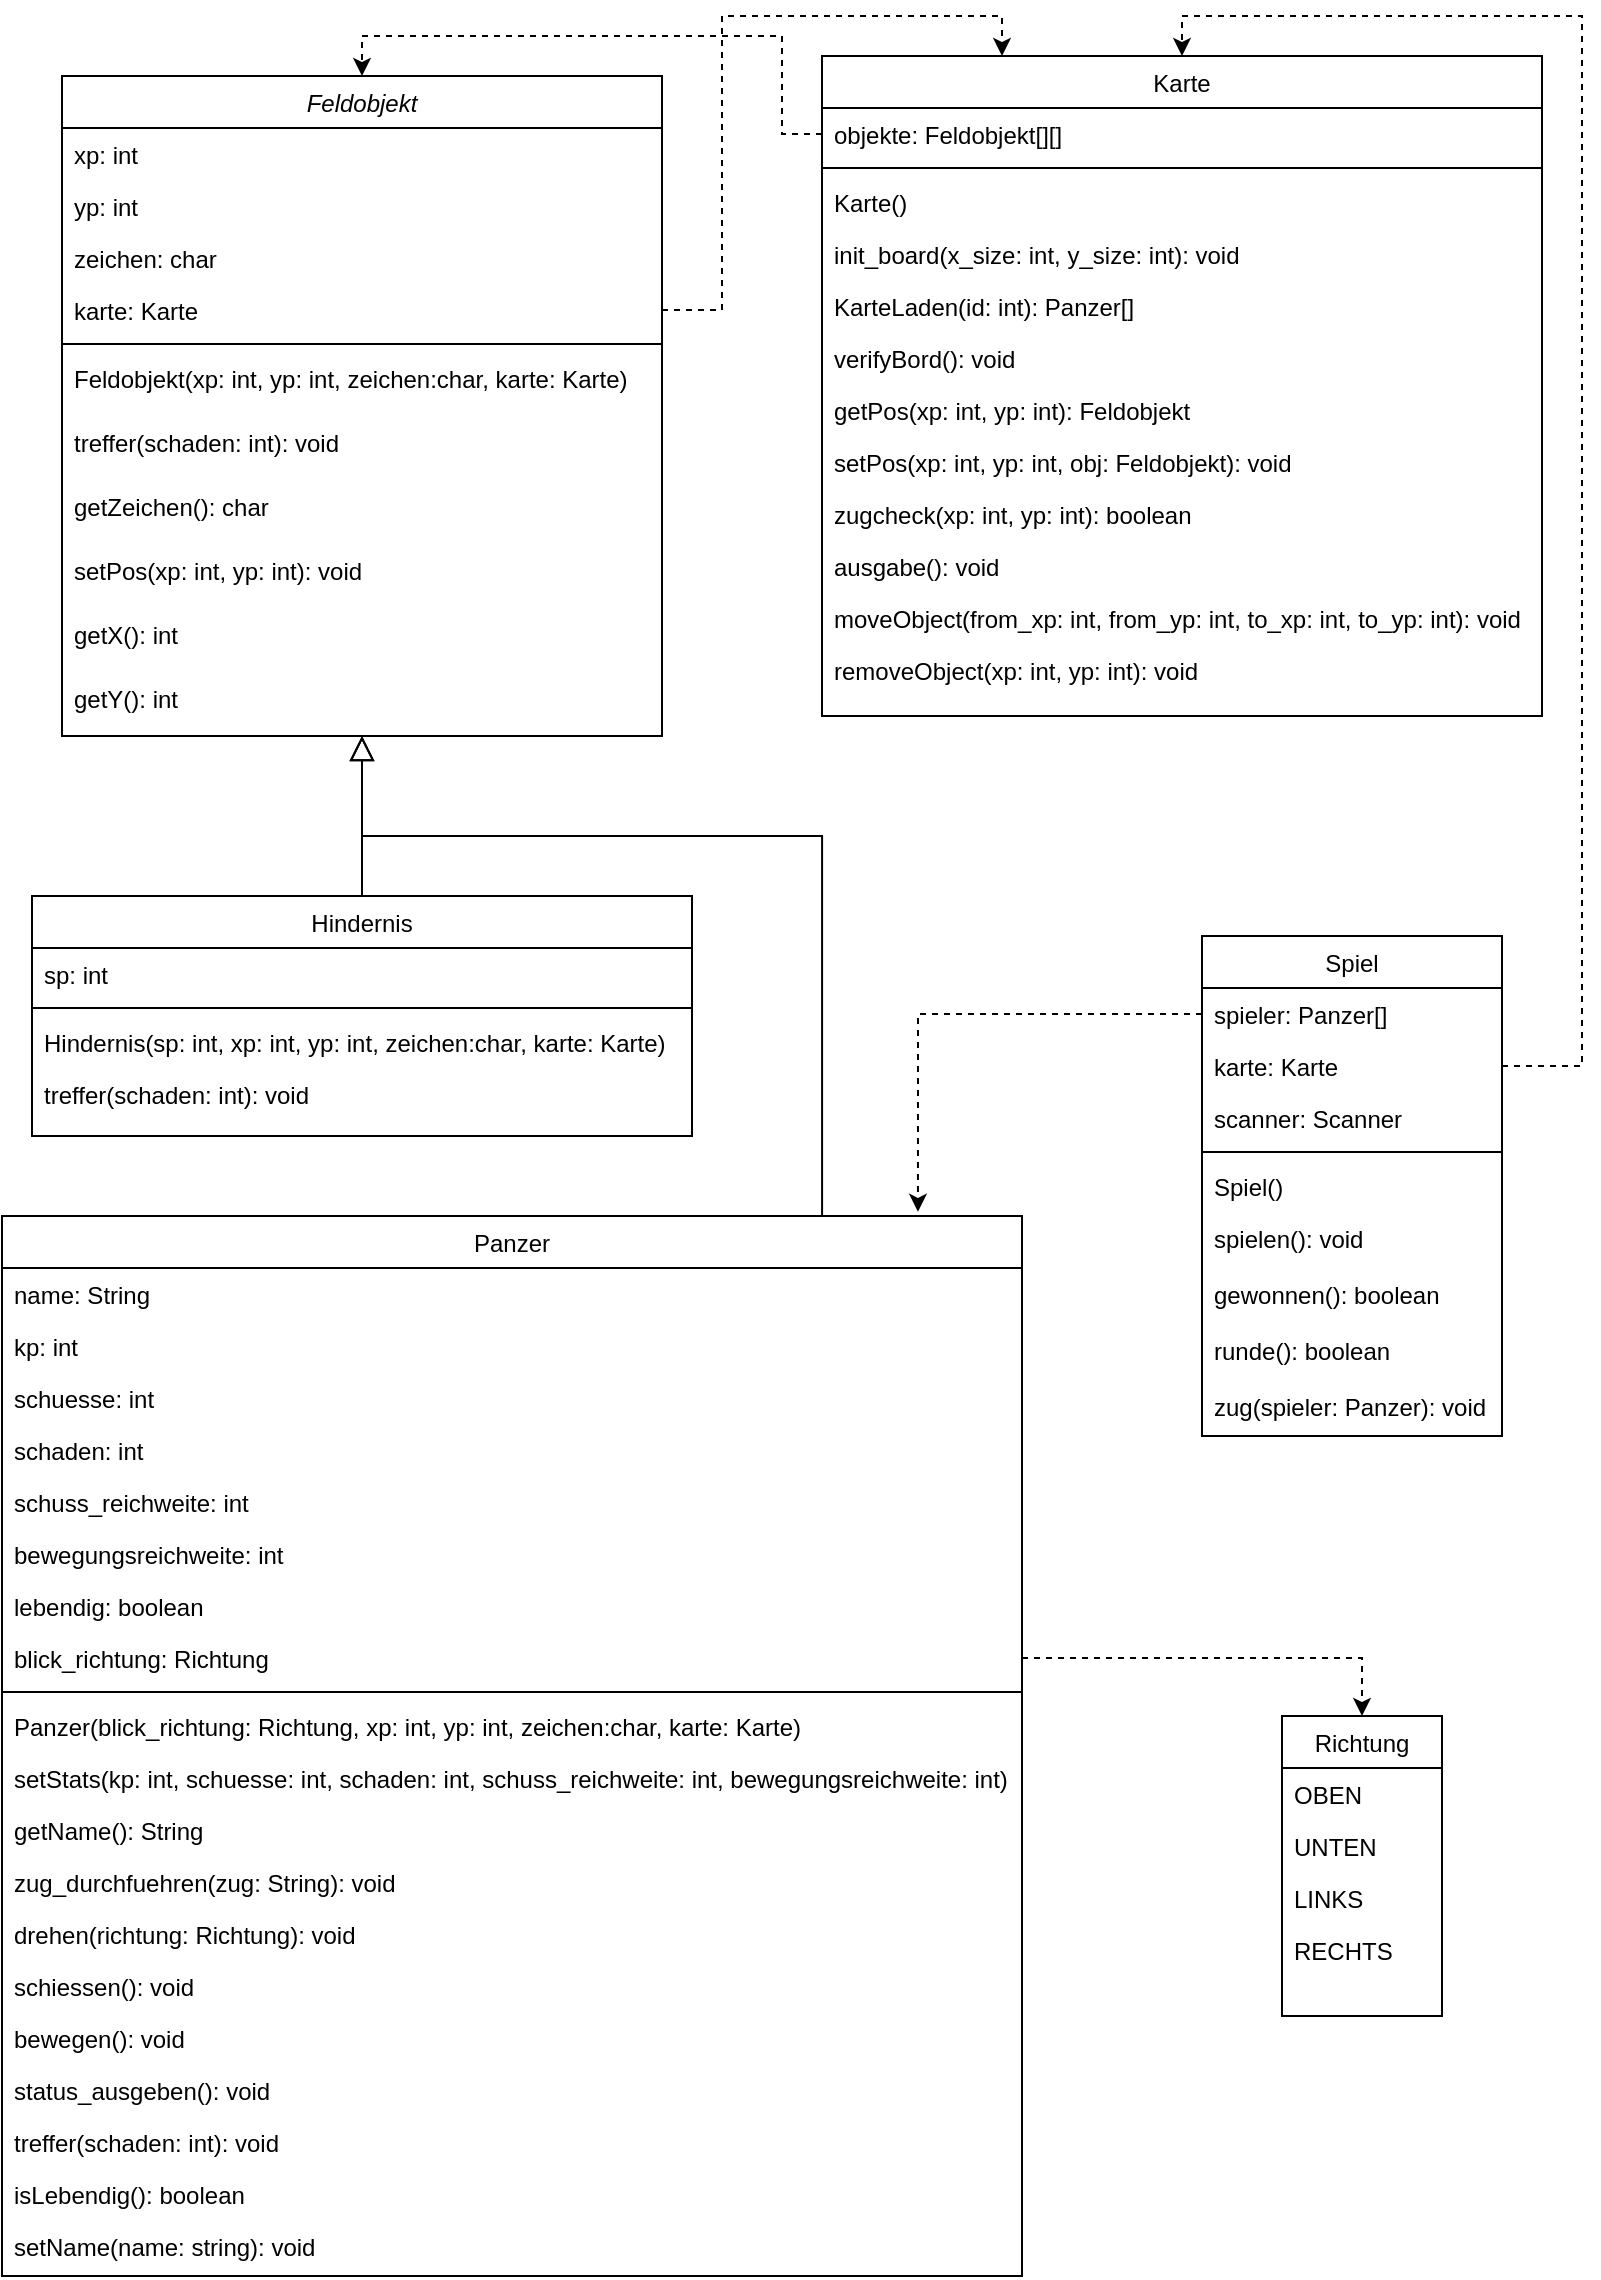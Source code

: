 <mxfile version="21.0.10" type="device"><diagram id="C5RBs43oDa-KdzZeNtuy" name="Page-1"><mxGraphModel dx="948" dy="792" grid="1" gridSize="10" guides="1" tooltips="1" connect="1" arrows="1" fold="1" page="1" pageScale="1" pageWidth="827" pageHeight="1169" math="0" shadow="0"><root><mxCell id="WIyWlLk6GJQsqaUBKTNV-0"/><mxCell id="WIyWlLk6GJQsqaUBKTNV-1" parent="WIyWlLk6GJQsqaUBKTNV-0"/><mxCell id="zkfFHV4jXpPFQw0GAbJ--0" value="Feldobjekt" style="swimlane;fontStyle=2;align=center;verticalAlign=top;childLayout=stackLayout;horizontal=1;startSize=26;horizontalStack=0;resizeParent=1;resizeLast=0;collapsible=1;marginBottom=0;rounded=0;shadow=0;strokeWidth=1;" parent="WIyWlLk6GJQsqaUBKTNV-1" vertex="1"><mxGeometry x="40" y="40" width="300" height="330" as="geometry"><mxRectangle x="230" y="140" width="160" height="26" as="alternateBounds"/></mxGeometry></mxCell><mxCell id="zkfFHV4jXpPFQw0GAbJ--1" value="xp: int" style="text;align=left;verticalAlign=top;spacingLeft=4;spacingRight=4;overflow=hidden;rotatable=0;points=[[0,0.5],[1,0.5]];portConstraint=eastwest;" parent="zkfFHV4jXpPFQw0GAbJ--0" vertex="1"><mxGeometry y="26" width="300" height="26" as="geometry"/></mxCell><mxCell id="zkfFHV4jXpPFQw0GAbJ--2" value="yp: int" style="text;align=left;verticalAlign=top;spacingLeft=4;spacingRight=4;overflow=hidden;rotatable=0;points=[[0,0.5],[1,0.5]];portConstraint=eastwest;rounded=0;shadow=0;html=0;" parent="zkfFHV4jXpPFQw0GAbJ--0" vertex="1"><mxGeometry y="52" width="300" height="26" as="geometry"/></mxCell><mxCell id="zkfFHV4jXpPFQw0GAbJ--3" value="zeichen: char" style="text;align=left;verticalAlign=top;spacingLeft=4;spacingRight=4;overflow=hidden;rotatable=0;points=[[0,0.5],[1,0.5]];portConstraint=eastwest;rounded=0;shadow=0;html=0;" parent="zkfFHV4jXpPFQw0GAbJ--0" vertex="1"><mxGeometry y="78" width="300" height="26" as="geometry"/></mxCell><mxCell id="mE6l0BKB5v3Myr42mzQa-0" value="karte: Karte" style="text;align=left;verticalAlign=top;spacingLeft=4;spacingRight=4;overflow=hidden;rotatable=0;points=[[0,0.5],[1,0.5]];portConstraint=eastwest;rounded=0;shadow=0;html=0;" vertex="1" parent="zkfFHV4jXpPFQw0GAbJ--0"><mxGeometry y="104" width="300" height="26" as="geometry"/></mxCell><mxCell id="zkfFHV4jXpPFQw0GAbJ--4" value="" style="line;html=1;strokeWidth=1;align=left;verticalAlign=middle;spacingTop=-1;spacingLeft=3;spacingRight=3;rotatable=0;labelPosition=right;points=[];portConstraint=eastwest;" parent="zkfFHV4jXpPFQw0GAbJ--0" vertex="1"><mxGeometry y="130" width="300" height="8" as="geometry"/></mxCell><mxCell id="zkfFHV4jXpPFQw0GAbJ--5" value="Feldobjekt(xp: int, yp: int, zeichen:char, karte: Karte)" style="text;align=left;verticalAlign=top;spacingLeft=4;spacingRight=4;overflow=hidden;rotatable=0;points=[[0,0.5],[1,0.5]];portConstraint=eastwest;" parent="zkfFHV4jXpPFQw0GAbJ--0" vertex="1"><mxGeometry y="138" width="300" height="32" as="geometry"/></mxCell><mxCell id="mE6l0BKB5v3Myr42mzQa-4" value="treffer(schaden: int): void" style="text;align=left;verticalAlign=top;spacingLeft=4;spacingRight=4;overflow=hidden;rotatable=0;points=[[0,0.5],[1,0.5]];portConstraint=eastwest;" vertex="1" parent="zkfFHV4jXpPFQw0GAbJ--0"><mxGeometry y="170" width="300" height="32" as="geometry"/></mxCell><mxCell id="mE6l0BKB5v3Myr42mzQa-5" value="getZeichen(): char" style="text;align=left;verticalAlign=top;spacingLeft=4;spacingRight=4;overflow=hidden;rotatable=0;points=[[0,0.5],[1,0.5]];portConstraint=eastwest;" vertex="1" parent="zkfFHV4jXpPFQw0GAbJ--0"><mxGeometry y="202" width="300" height="32" as="geometry"/></mxCell><mxCell id="mE6l0BKB5v3Myr42mzQa-6" value="setPos(xp: int, yp: int): void" style="text;align=left;verticalAlign=top;spacingLeft=4;spacingRight=4;overflow=hidden;rotatable=0;points=[[0,0.5],[1,0.5]];portConstraint=eastwest;" vertex="1" parent="zkfFHV4jXpPFQw0GAbJ--0"><mxGeometry y="234" width="300" height="32" as="geometry"/></mxCell><mxCell id="mE6l0BKB5v3Myr42mzQa-7" value="getX(): int" style="text;align=left;verticalAlign=top;spacingLeft=4;spacingRight=4;overflow=hidden;rotatable=0;points=[[0,0.5],[1,0.5]];portConstraint=eastwest;" vertex="1" parent="zkfFHV4jXpPFQw0GAbJ--0"><mxGeometry y="266" width="300" height="32" as="geometry"/></mxCell><mxCell id="mE6l0BKB5v3Myr42mzQa-8" value="getY(): int" style="text;align=left;verticalAlign=top;spacingLeft=4;spacingRight=4;overflow=hidden;rotatable=0;points=[[0,0.5],[1,0.5]];portConstraint=eastwest;" vertex="1" parent="zkfFHV4jXpPFQw0GAbJ--0"><mxGeometry y="298" width="300" height="32" as="geometry"/></mxCell><mxCell id="zkfFHV4jXpPFQw0GAbJ--6" value="Hindernis" style="swimlane;fontStyle=0;align=center;verticalAlign=top;childLayout=stackLayout;horizontal=1;startSize=26;horizontalStack=0;resizeParent=1;resizeLast=0;collapsible=1;marginBottom=0;rounded=0;shadow=0;strokeWidth=1;" parent="WIyWlLk6GJQsqaUBKTNV-1" vertex="1"><mxGeometry x="25" y="450" width="330" height="120" as="geometry"><mxRectangle x="130" y="380" width="160" height="26" as="alternateBounds"/></mxGeometry></mxCell><mxCell id="zkfFHV4jXpPFQw0GAbJ--7" value="sp: int" style="text;align=left;verticalAlign=top;spacingLeft=4;spacingRight=4;overflow=hidden;rotatable=0;points=[[0,0.5],[1,0.5]];portConstraint=eastwest;" parent="zkfFHV4jXpPFQw0GAbJ--6" vertex="1"><mxGeometry y="26" width="330" height="26" as="geometry"/></mxCell><mxCell id="zkfFHV4jXpPFQw0GAbJ--9" value="" style="line;html=1;strokeWidth=1;align=left;verticalAlign=middle;spacingTop=-1;spacingLeft=3;spacingRight=3;rotatable=0;labelPosition=right;points=[];portConstraint=eastwest;" parent="zkfFHV4jXpPFQw0GAbJ--6" vertex="1"><mxGeometry y="52" width="330" height="8" as="geometry"/></mxCell><mxCell id="zkfFHV4jXpPFQw0GAbJ--11" value="Hindernis(sp: int, xp: int, yp: int, zeichen:char, karte: Karte)" style="text;align=left;verticalAlign=top;spacingLeft=4;spacingRight=4;overflow=hidden;rotatable=0;points=[[0,0.5],[1,0.5]];portConstraint=eastwest;" parent="zkfFHV4jXpPFQw0GAbJ--6" vertex="1"><mxGeometry y="60" width="330" height="26" as="geometry"/></mxCell><mxCell id="zkfFHV4jXpPFQw0GAbJ--10" value="treffer(schaden: int): void" style="text;align=left;verticalAlign=top;spacingLeft=4;spacingRight=4;overflow=hidden;rotatable=0;points=[[0,0.5],[1,0.5]];portConstraint=eastwest;fontStyle=0" parent="zkfFHV4jXpPFQw0GAbJ--6" vertex="1"><mxGeometry y="86" width="330" height="26" as="geometry"/></mxCell><mxCell id="zkfFHV4jXpPFQw0GAbJ--12" value="" style="endArrow=block;endSize=10;endFill=0;shadow=0;strokeWidth=1;rounded=0;edgeStyle=elbowEdgeStyle;elbow=vertical;" parent="WIyWlLk6GJQsqaUBKTNV-1" source="zkfFHV4jXpPFQw0GAbJ--6" target="zkfFHV4jXpPFQw0GAbJ--0" edge="1"><mxGeometry width="160" relative="1" as="geometry"><mxPoint x="200" y="203" as="sourcePoint"/><mxPoint x="200" y="203" as="targetPoint"/></mxGeometry></mxCell><mxCell id="zkfFHV4jXpPFQw0GAbJ--13" value="Panzer" style="swimlane;fontStyle=0;align=center;verticalAlign=top;childLayout=stackLayout;horizontal=1;startSize=26;horizontalStack=0;resizeParent=1;resizeLast=0;collapsible=1;marginBottom=0;rounded=0;shadow=0;strokeWidth=1;" parent="WIyWlLk6GJQsqaUBKTNV-1" vertex="1"><mxGeometry x="10" y="610" width="510" height="530" as="geometry"><mxRectangle x="340" y="380" width="170" height="26" as="alternateBounds"/></mxGeometry></mxCell><mxCell id="zkfFHV4jXpPFQw0GAbJ--14" value="name: String&#xA;" style="text;align=left;verticalAlign=top;spacingLeft=4;spacingRight=4;overflow=hidden;rotatable=0;points=[[0,0.5],[1,0.5]];portConstraint=eastwest;" parent="zkfFHV4jXpPFQw0GAbJ--13" vertex="1"><mxGeometry y="26" width="510" height="26" as="geometry"/></mxCell><mxCell id="mE6l0BKB5v3Myr42mzQa-9" value="kp: int" style="text;align=left;verticalAlign=top;spacingLeft=4;spacingRight=4;overflow=hidden;rotatable=0;points=[[0,0.5],[1,0.5]];portConstraint=eastwest;" vertex="1" parent="zkfFHV4jXpPFQw0GAbJ--13"><mxGeometry y="52" width="510" height="26" as="geometry"/></mxCell><mxCell id="mE6l0BKB5v3Myr42mzQa-10" value="schuesse: int" style="text;align=left;verticalAlign=top;spacingLeft=4;spacingRight=4;overflow=hidden;rotatable=0;points=[[0,0.5],[1,0.5]];portConstraint=eastwest;" vertex="1" parent="zkfFHV4jXpPFQw0GAbJ--13"><mxGeometry y="78" width="510" height="26" as="geometry"/></mxCell><mxCell id="mE6l0BKB5v3Myr42mzQa-11" value="schaden: int" style="text;align=left;verticalAlign=top;spacingLeft=4;spacingRight=4;overflow=hidden;rotatable=0;points=[[0,0.5],[1,0.5]];portConstraint=eastwest;" vertex="1" parent="zkfFHV4jXpPFQw0GAbJ--13"><mxGeometry y="104" width="510" height="26" as="geometry"/></mxCell><mxCell id="mE6l0BKB5v3Myr42mzQa-12" value="schuss_reichweite: int" style="text;align=left;verticalAlign=top;spacingLeft=4;spacingRight=4;overflow=hidden;rotatable=0;points=[[0,0.5],[1,0.5]];portConstraint=eastwest;" vertex="1" parent="zkfFHV4jXpPFQw0GAbJ--13"><mxGeometry y="130" width="510" height="26" as="geometry"/></mxCell><mxCell id="mE6l0BKB5v3Myr42mzQa-13" value="bewegungsreichweite: int" style="text;align=left;verticalAlign=top;spacingLeft=4;spacingRight=4;overflow=hidden;rotatable=0;points=[[0,0.5],[1,0.5]];portConstraint=eastwest;" vertex="1" parent="zkfFHV4jXpPFQw0GAbJ--13"><mxGeometry y="156" width="510" height="26" as="geometry"/></mxCell><mxCell id="mE6l0BKB5v3Myr42mzQa-14" value="lebendig: boolean" style="text;align=left;verticalAlign=top;spacingLeft=4;spacingRight=4;overflow=hidden;rotatable=0;points=[[0,0.5],[1,0.5]];portConstraint=eastwest;" vertex="1" parent="zkfFHV4jXpPFQw0GAbJ--13"><mxGeometry y="182" width="510" height="26" as="geometry"/></mxCell><mxCell id="mE6l0BKB5v3Myr42mzQa-15" value="blick_richtung: Richtung" style="text;align=left;verticalAlign=top;spacingLeft=4;spacingRight=4;overflow=hidden;rotatable=0;points=[[0,0.5],[1,0.5]];portConstraint=eastwest;" vertex="1" parent="zkfFHV4jXpPFQw0GAbJ--13"><mxGeometry y="208" width="510" height="26" as="geometry"/></mxCell><mxCell id="zkfFHV4jXpPFQw0GAbJ--15" value="" style="line;html=1;strokeWidth=1;align=left;verticalAlign=middle;spacingTop=-1;spacingLeft=3;spacingRight=3;rotatable=0;labelPosition=right;points=[];portConstraint=eastwest;" parent="zkfFHV4jXpPFQw0GAbJ--13" vertex="1"><mxGeometry y="234" width="510" height="8" as="geometry"/></mxCell><mxCell id="mE6l0BKB5v3Myr42mzQa-16" value="Panzer(blick_richtung: Richtung, xp: int, yp: int, zeichen:char, karte: Karte)" style="text;align=left;verticalAlign=top;spacingLeft=4;spacingRight=4;overflow=hidden;rotatable=0;points=[[0,0.5],[1,0.5]];portConstraint=eastwest;" vertex="1" parent="zkfFHV4jXpPFQw0GAbJ--13"><mxGeometry y="242" width="510" height="26" as="geometry"/></mxCell><mxCell id="mE6l0BKB5v3Myr42mzQa-17" value="setStats(kp: int, schuesse: int, schaden: int, schuss_reichweite: int, bewegungsreichweite: int)" style="text;align=left;verticalAlign=top;spacingLeft=4;spacingRight=4;overflow=hidden;rotatable=0;points=[[0,0.5],[1,0.5]];portConstraint=eastwest;" vertex="1" parent="zkfFHV4jXpPFQw0GAbJ--13"><mxGeometry y="268" width="510" height="26" as="geometry"/></mxCell><mxCell id="mE6l0BKB5v3Myr42mzQa-19" value="getName(): String" style="text;align=left;verticalAlign=top;spacingLeft=4;spacingRight=4;overflow=hidden;rotatable=0;points=[[0,0.5],[1,0.5]];portConstraint=eastwest;" vertex="1" parent="zkfFHV4jXpPFQw0GAbJ--13"><mxGeometry y="294" width="510" height="26" as="geometry"/></mxCell><mxCell id="mE6l0BKB5v3Myr42mzQa-20" value="zug_durchfuehren(zug: String): void" style="text;align=left;verticalAlign=top;spacingLeft=4;spacingRight=4;overflow=hidden;rotatable=0;points=[[0,0.5],[1,0.5]];portConstraint=eastwest;" vertex="1" parent="zkfFHV4jXpPFQw0GAbJ--13"><mxGeometry y="320" width="510" height="26" as="geometry"/></mxCell><mxCell id="mE6l0BKB5v3Myr42mzQa-23" value="drehen(richtung: Richtung): void" style="text;align=left;verticalAlign=top;spacingLeft=4;spacingRight=4;overflow=hidden;rotatable=0;points=[[0,0.5],[1,0.5]];portConstraint=eastwest;" vertex="1" parent="zkfFHV4jXpPFQw0GAbJ--13"><mxGeometry y="346" width="510" height="26" as="geometry"/></mxCell><mxCell id="mE6l0BKB5v3Myr42mzQa-24" value="schiessen(): void" style="text;align=left;verticalAlign=top;spacingLeft=4;spacingRight=4;overflow=hidden;rotatable=0;points=[[0,0.5],[1,0.5]];portConstraint=eastwest;" vertex="1" parent="zkfFHV4jXpPFQw0GAbJ--13"><mxGeometry y="372" width="510" height="26" as="geometry"/></mxCell><mxCell id="mE6l0BKB5v3Myr42mzQa-25" value="bewegen(): void" style="text;align=left;verticalAlign=top;spacingLeft=4;spacingRight=4;overflow=hidden;rotatable=0;points=[[0,0.5],[1,0.5]];portConstraint=eastwest;" vertex="1" parent="zkfFHV4jXpPFQw0GAbJ--13"><mxGeometry y="398" width="510" height="26" as="geometry"/></mxCell><mxCell id="mE6l0BKB5v3Myr42mzQa-26" value="status_ausgeben(): void" style="text;align=left;verticalAlign=top;spacingLeft=4;spacingRight=4;overflow=hidden;rotatable=0;points=[[0,0.5],[1,0.5]];portConstraint=eastwest;" vertex="1" parent="zkfFHV4jXpPFQw0GAbJ--13"><mxGeometry y="424" width="510" height="26" as="geometry"/></mxCell><mxCell id="mE6l0BKB5v3Myr42mzQa-27" value="treffer(schaden: int): void" style="text;align=left;verticalAlign=top;spacingLeft=4;spacingRight=4;overflow=hidden;rotatable=0;points=[[0,0.5],[1,0.5]];portConstraint=eastwest;" vertex="1" parent="zkfFHV4jXpPFQw0GAbJ--13"><mxGeometry y="450" width="510" height="26" as="geometry"/></mxCell><mxCell id="mE6l0BKB5v3Myr42mzQa-28" value="isLebendig(): boolean" style="text;align=left;verticalAlign=top;spacingLeft=4;spacingRight=4;overflow=hidden;rotatable=0;points=[[0,0.5],[1,0.5]];portConstraint=eastwest;" vertex="1" parent="zkfFHV4jXpPFQw0GAbJ--13"><mxGeometry y="476" width="510" height="26" as="geometry"/></mxCell><mxCell id="mE6l0BKB5v3Myr42mzQa-29" value="setName(name: string): void" style="text;align=left;verticalAlign=top;spacingLeft=4;spacingRight=4;overflow=hidden;rotatable=0;points=[[0,0.5],[1,0.5]];portConstraint=eastwest;" vertex="1" parent="zkfFHV4jXpPFQw0GAbJ--13"><mxGeometry y="502" width="510" height="26" as="geometry"/></mxCell><mxCell id="zkfFHV4jXpPFQw0GAbJ--16" value="" style="endArrow=block;endSize=10;endFill=0;shadow=0;strokeWidth=1;rounded=0;edgeStyle=elbowEdgeStyle;elbow=vertical;exitX=0.804;exitY=0;exitDx=0;exitDy=0;exitPerimeter=0;entryX=0.5;entryY=1;entryDx=0;entryDy=0;" parent="WIyWlLk6GJQsqaUBKTNV-1" source="zkfFHV4jXpPFQw0GAbJ--13" target="zkfFHV4jXpPFQw0GAbJ--0" edge="1"><mxGeometry width="160" relative="1" as="geometry"><mxPoint x="210" y="373" as="sourcePoint"/><mxPoint x="310" y="430" as="targetPoint"/><Array as="points"><mxPoint x="310" y="420"/><mxPoint x="290" y="430"/></Array></mxGeometry></mxCell><mxCell id="mE6l0BKB5v3Myr42mzQa-51" value="Richtung" style="swimlane;fontStyle=0;align=center;verticalAlign=top;childLayout=stackLayout;horizontal=1;startSize=26;horizontalStack=0;resizeParent=1;resizeLast=0;collapsible=1;marginBottom=0;rounded=0;shadow=0;strokeWidth=1;" vertex="1" parent="WIyWlLk6GJQsqaUBKTNV-1"><mxGeometry x="650" y="860" width="80" height="150" as="geometry"><mxRectangle x="130" y="380" width="160" height="26" as="alternateBounds"/></mxGeometry></mxCell><mxCell id="mE6l0BKB5v3Myr42mzQa-52" value="OBEN" style="text;align=left;verticalAlign=top;spacingLeft=4;spacingRight=4;overflow=hidden;rotatable=0;points=[[0,0.5],[1,0.5]];portConstraint=eastwest;" vertex="1" parent="mE6l0BKB5v3Myr42mzQa-51"><mxGeometry y="26" width="80" height="26" as="geometry"/></mxCell><mxCell id="mE6l0BKB5v3Myr42mzQa-61" value="UNTEN" style="text;align=left;verticalAlign=top;spacingLeft=4;spacingRight=4;overflow=hidden;rotatable=0;points=[[0,0.5],[1,0.5]];portConstraint=eastwest;" vertex="1" parent="mE6l0BKB5v3Myr42mzQa-51"><mxGeometry y="52" width="80" height="26" as="geometry"/></mxCell><mxCell id="mE6l0BKB5v3Myr42mzQa-62" value="LINKS" style="text;align=left;verticalAlign=top;spacingLeft=4;spacingRight=4;overflow=hidden;rotatable=0;points=[[0,0.5],[1,0.5]];portConstraint=eastwest;" vertex="1" parent="mE6l0BKB5v3Myr42mzQa-51"><mxGeometry y="78" width="80" height="26" as="geometry"/></mxCell><mxCell id="mE6l0BKB5v3Myr42mzQa-63" value="RECHTS" style="text;align=left;verticalAlign=top;spacingLeft=4;spacingRight=4;overflow=hidden;rotatable=0;points=[[0,0.5],[1,0.5]];portConstraint=eastwest;" vertex="1" parent="mE6l0BKB5v3Myr42mzQa-51"><mxGeometry y="104" width="80" height="26" as="geometry"/></mxCell><mxCell id="mE6l0BKB5v3Myr42mzQa-64" style="edgeStyle=orthogonalEdgeStyle;rounded=0;orthogonalLoop=1;jettySize=auto;html=1;dashed=1;entryX=0.5;entryY=0;entryDx=0;entryDy=0;" edge="1" parent="WIyWlLk6GJQsqaUBKTNV-1" source="mE6l0BKB5v3Myr42mzQa-15" target="mE6l0BKB5v3Myr42mzQa-51"><mxGeometry relative="1" as="geometry"/></mxCell><mxCell id="mE6l0BKB5v3Myr42mzQa-65" value="Karte" style="swimlane;fontStyle=0;align=center;verticalAlign=top;childLayout=stackLayout;horizontal=1;startSize=26;horizontalStack=0;resizeParent=1;resizeLast=0;collapsible=1;marginBottom=0;rounded=0;shadow=0;strokeWidth=1;" vertex="1" parent="WIyWlLk6GJQsqaUBKTNV-1"><mxGeometry x="420" y="30" width="360" height="330" as="geometry"><mxRectangle x="440" y="30" width="160" height="26" as="alternateBounds"/></mxGeometry></mxCell><mxCell id="mE6l0BKB5v3Myr42mzQa-66" value="objekte: Feldobjekt[][]" style="text;align=left;verticalAlign=top;spacingLeft=4;spacingRight=4;overflow=hidden;rotatable=0;points=[[0,0.5],[1,0.5]];portConstraint=eastwest;" vertex="1" parent="mE6l0BKB5v3Myr42mzQa-65"><mxGeometry y="26" width="360" height="26" as="geometry"/></mxCell><mxCell id="mE6l0BKB5v3Myr42mzQa-67" value="" style="line;html=1;strokeWidth=1;align=left;verticalAlign=middle;spacingTop=-1;spacingLeft=3;spacingRight=3;rotatable=0;labelPosition=right;points=[];portConstraint=eastwest;" vertex="1" parent="mE6l0BKB5v3Myr42mzQa-65"><mxGeometry y="52" width="360" height="8" as="geometry"/></mxCell><mxCell id="mE6l0BKB5v3Myr42mzQa-68" value="Karte()" style="text;align=left;verticalAlign=top;spacingLeft=4;spacingRight=4;overflow=hidden;rotatable=0;points=[[0,0.5],[1,0.5]];portConstraint=eastwest;" vertex="1" parent="mE6l0BKB5v3Myr42mzQa-65"><mxGeometry y="60" width="360" height="26" as="geometry"/></mxCell><mxCell id="mE6l0BKB5v3Myr42mzQa-69" value="init_board(x_size: int, y_size: int): void" style="text;align=left;verticalAlign=top;spacingLeft=4;spacingRight=4;overflow=hidden;rotatable=0;points=[[0,0.5],[1,0.5]];portConstraint=eastwest;fontStyle=0" vertex="1" parent="mE6l0BKB5v3Myr42mzQa-65"><mxGeometry y="86" width="360" height="26" as="geometry"/></mxCell><mxCell id="mE6l0BKB5v3Myr42mzQa-70" value="KarteLaden(id: int): Panzer[]" style="text;align=left;verticalAlign=top;spacingLeft=4;spacingRight=4;overflow=hidden;rotatable=0;points=[[0,0.5],[1,0.5]];portConstraint=eastwest;fontStyle=0" vertex="1" parent="mE6l0BKB5v3Myr42mzQa-65"><mxGeometry y="112" width="360" height="26" as="geometry"/></mxCell><mxCell id="mE6l0BKB5v3Myr42mzQa-71" value="verifyBord(): void" style="text;align=left;verticalAlign=top;spacingLeft=4;spacingRight=4;overflow=hidden;rotatable=0;points=[[0,0.5],[1,0.5]];portConstraint=eastwest;fontStyle=0" vertex="1" parent="mE6l0BKB5v3Myr42mzQa-65"><mxGeometry y="138" width="360" height="26" as="geometry"/></mxCell><mxCell id="mE6l0BKB5v3Myr42mzQa-73" value="getPos(xp: int, yp: int): Feldobjekt" style="text;align=left;verticalAlign=top;spacingLeft=4;spacingRight=4;overflow=hidden;rotatable=0;points=[[0,0.5],[1,0.5]];portConstraint=eastwest;fontStyle=0" vertex="1" parent="mE6l0BKB5v3Myr42mzQa-65"><mxGeometry y="164" width="360" height="26" as="geometry"/></mxCell><mxCell id="mE6l0BKB5v3Myr42mzQa-75" value="setPos(xp: int, yp: int, obj: Feldobjekt): void" style="text;align=left;verticalAlign=top;spacingLeft=4;spacingRight=4;overflow=hidden;rotatable=0;points=[[0,0.5],[1,0.5]];portConstraint=eastwest;fontStyle=0" vertex="1" parent="mE6l0BKB5v3Myr42mzQa-65"><mxGeometry y="190" width="360" height="26" as="geometry"/></mxCell><mxCell id="mE6l0BKB5v3Myr42mzQa-76" value="zugcheck(xp: int, yp: int): boolean" style="text;align=left;verticalAlign=top;spacingLeft=4;spacingRight=4;overflow=hidden;rotatable=0;points=[[0,0.5],[1,0.5]];portConstraint=eastwest;fontStyle=0" vertex="1" parent="mE6l0BKB5v3Myr42mzQa-65"><mxGeometry y="216" width="360" height="26" as="geometry"/></mxCell><mxCell id="mE6l0BKB5v3Myr42mzQa-77" value="ausgabe(): void" style="text;align=left;verticalAlign=top;spacingLeft=4;spacingRight=4;overflow=hidden;rotatable=0;points=[[0,0.5],[1,0.5]];portConstraint=eastwest;fontStyle=0" vertex="1" parent="mE6l0BKB5v3Myr42mzQa-65"><mxGeometry y="242" width="360" height="26" as="geometry"/></mxCell><mxCell id="mE6l0BKB5v3Myr42mzQa-78" value="moveObject(from_xp: int, from_yp: int, to_xp: int, to_yp: int): void" style="text;align=left;verticalAlign=top;spacingLeft=4;spacingRight=4;overflow=hidden;rotatable=0;points=[[0,0.5],[1,0.5]];portConstraint=eastwest;fontStyle=0" vertex="1" parent="mE6l0BKB5v3Myr42mzQa-65"><mxGeometry y="268" width="360" height="26" as="geometry"/></mxCell><mxCell id="mE6l0BKB5v3Myr42mzQa-79" value="removeObject(xp: int, yp: int): void" style="text;align=left;verticalAlign=top;spacingLeft=4;spacingRight=4;overflow=hidden;rotatable=0;points=[[0,0.5],[1,0.5]];portConstraint=eastwest;fontStyle=0" vertex="1" parent="mE6l0BKB5v3Myr42mzQa-65"><mxGeometry y="294" width="360" height="26" as="geometry"/></mxCell><mxCell id="mE6l0BKB5v3Myr42mzQa-74" style="edgeStyle=orthogonalEdgeStyle;rounded=0;orthogonalLoop=1;jettySize=auto;html=1;dashed=1;entryX=0.5;entryY=0;entryDx=0;entryDy=0;" edge="1" parent="WIyWlLk6GJQsqaUBKTNV-1" source="mE6l0BKB5v3Myr42mzQa-66" target="zkfFHV4jXpPFQw0GAbJ--0"><mxGeometry relative="1" as="geometry"><Array as="points"><mxPoint x="400" y="69"/><mxPoint x="400" y="20"/><mxPoint x="190" y="20"/></Array></mxGeometry></mxCell><mxCell id="mE6l0BKB5v3Myr42mzQa-88" style="edgeStyle=orthogonalEdgeStyle;rounded=0;orthogonalLoop=1;jettySize=auto;html=1;entryX=0.5;entryY=0;entryDx=0;entryDy=0;dashed=1;exitX=1;exitY=0.5;exitDx=0;exitDy=0;" edge="1" parent="WIyWlLk6GJQsqaUBKTNV-1" source="mE6l0BKB5v3Myr42mzQa-85" target="mE6l0BKB5v3Myr42mzQa-65"><mxGeometry relative="1" as="geometry"><Array as="points"><mxPoint x="800" y="535"/><mxPoint x="800" y="10"/><mxPoint x="600" y="10"/></Array></mxGeometry></mxCell><mxCell id="mE6l0BKB5v3Myr42mzQa-80" value="Spiel" style="swimlane;fontStyle=0;align=center;verticalAlign=top;childLayout=stackLayout;horizontal=1;startSize=26;horizontalStack=0;resizeParent=1;resizeLast=0;collapsible=1;marginBottom=0;rounded=0;shadow=0;strokeWidth=1;" vertex="1" parent="WIyWlLk6GJQsqaUBKTNV-1"><mxGeometry x="610" y="470" width="150" height="250" as="geometry"><mxRectangle x="130" y="380" width="160" height="26" as="alternateBounds"/></mxGeometry></mxCell><mxCell id="mE6l0BKB5v3Myr42mzQa-81" value="spieler: Panzer[]" style="text;align=left;verticalAlign=top;spacingLeft=4;spacingRight=4;overflow=hidden;rotatable=0;points=[[0,0.5],[1,0.5]];portConstraint=eastwest;" vertex="1" parent="mE6l0BKB5v3Myr42mzQa-80"><mxGeometry y="26" width="150" height="26" as="geometry"/></mxCell><mxCell id="mE6l0BKB5v3Myr42mzQa-85" value="karte: Karte" style="text;align=left;verticalAlign=top;spacingLeft=4;spacingRight=4;overflow=hidden;rotatable=0;points=[[0,0.5],[1,0.5]];portConstraint=eastwest;" vertex="1" parent="mE6l0BKB5v3Myr42mzQa-80"><mxGeometry y="52" width="150" height="26" as="geometry"/></mxCell><mxCell id="mE6l0BKB5v3Myr42mzQa-87" value="scanner: Scanner" style="text;align=left;verticalAlign=top;spacingLeft=4;spacingRight=4;overflow=hidden;rotatable=0;points=[[0,0.5],[1,0.5]];portConstraint=eastwest;" vertex="1" parent="mE6l0BKB5v3Myr42mzQa-80"><mxGeometry y="78" width="150" height="26" as="geometry"/></mxCell><mxCell id="mE6l0BKB5v3Myr42mzQa-82" value="" style="line;html=1;strokeWidth=1;align=left;verticalAlign=middle;spacingTop=-1;spacingLeft=3;spacingRight=3;rotatable=0;labelPosition=right;points=[];portConstraint=eastwest;" vertex="1" parent="mE6l0BKB5v3Myr42mzQa-80"><mxGeometry y="104" width="150" height="8" as="geometry"/></mxCell><mxCell id="mE6l0BKB5v3Myr42mzQa-83" value="Spiel()" style="text;align=left;verticalAlign=top;spacingLeft=4;spacingRight=4;overflow=hidden;rotatable=0;points=[[0,0.5],[1,0.5]];portConstraint=eastwest;" vertex="1" parent="mE6l0BKB5v3Myr42mzQa-80"><mxGeometry y="112" width="150" height="26" as="geometry"/></mxCell><mxCell id="mE6l0BKB5v3Myr42mzQa-84" value="spielen(): void" style="text;align=left;verticalAlign=top;spacingLeft=4;spacingRight=4;overflow=hidden;rotatable=0;points=[[0,0.5],[1,0.5]];portConstraint=eastwest;fontStyle=0" vertex="1" parent="mE6l0BKB5v3Myr42mzQa-80"><mxGeometry y="138" width="150" height="28" as="geometry"/></mxCell><mxCell id="mE6l0BKB5v3Myr42mzQa-89" value="gewonnen(): boolean" style="text;align=left;verticalAlign=top;spacingLeft=4;spacingRight=4;overflow=hidden;rotatable=0;points=[[0,0.5],[1,0.5]];portConstraint=eastwest;fontStyle=0" vertex="1" parent="mE6l0BKB5v3Myr42mzQa-80"><mxGeometry y="166" width="150" height="28" as="geometry"/></mxCell><mxCell id="mE6l0BKB5v3Myr42mzQa-90" value="runde(): boolean" style="text;align=left;verticalAlign=top;spacingLeft=4;spacingRight=4;overflow=hidden;rotatable=0;points=[[0,0.5],[1,0.5]];portConstraint=eastwest;fontStyle=0" vertex="1" parent="mE6l0BKB5v3Myr42mzQa-80"><mxGeometry y="194" width="150" height="28" as="geometry"/></mxCell><mxCell id="mE6l0BKB5v3Myr42mzQa-91" value="zug(spieler: Panzer): void" style="text;align=left;verticalAlign=top;spacingLeft=4;spacingRight=4;overflow=hidden;rotatable=0;points=[[0,0.5],[1,0.5]];portConstraint=eastwest;fontStyle=0" vertex="1" parent="mE6l0BKB5v3Myr42mzQa-80"><mxGeometry y="222" width="150" height="28" as="geometry"/></mxCell><mxCell id="mE6l0BKB5v3Myr42mzQa-92" style="edgeStyle=orthogonalEdgeStyle;rounded=0;orthogonalLoop=1;jettySize=auto;html=1;entryX=0.898;entryY=-0.004;entryDx=0;entryDy=0;entryPerimeter=0;dashed=1;" edge="1" parent="WIyWlLk6GJQsqaUBKTNV-1" source="mE6l0BKB5v3Myr42mzQa-81" target="zkfFHV4jXpPFQw0GAbJ--13"><mxGeometry relative="1" as="geometry"/></mxCell><mxCell id="mE6l0BKB5v3Myr42mzQa-94" style="edgeStyle=orthogonalEdgeStyle;rounded=0;orthogonalLoop=1;jettySize=auto;html=1;exitX=1;exitY=0.5;exitDx=0;exitDy=0;entryX=0.25;entryY=0;entryDx=0;entryDy=0;dashed=1;" edge="1" parent="WIyWlLk6GJQsqaUBKTNV-1" source="mE6l0BKB5v3Myr42mzQa-0" target="mE6l0BKB5v3Myr42mzQa-65"><mxGeometry relative="1" as="geometry"><Array as="points"><mxPoint x="370" y="157"/><mxPoint x="370" y="10"/><mxPoint x="510" y="10"/></Array></mxGeometry></mxCell></root></mxGraphModel></diagram></mxfile>
